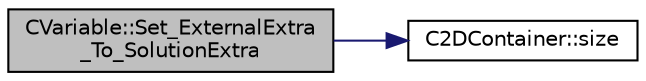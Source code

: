 digraph "CVariable::Set_ExternalExtra_To_SolutionExtra"
{
 // LATEX_PDF_SIZE
  edge [fontname="Helvetica",fontsize="10",labelfontname="Helvetica",labelfontsize="10"];
  node [fontname="Helvetica",fontsize="10",shape=record];
  rankdir="LR";
  Node1 [label="CVariable::Set_ExternalExtra\l_To_SolutionExtra",height=0.2,width=0.4,color="black", fillcolor="grey75", style="filled", fontcolor="black",tooltip="Store the adjoint solution of the extra adjoint into the external container."];
  Node1 -> Node2 [color="midnightblue",fontsize="10",style="solid",fontname="Helvetica"];
  Node2 [label="C2DContainer::size",height=0.2,width=0.4,color="black", fillcolor="white", style="filled",URL="$classC2DContainer.html#a8278113dbcf54123f9852e7e44583759",tooltip=" "];
}
